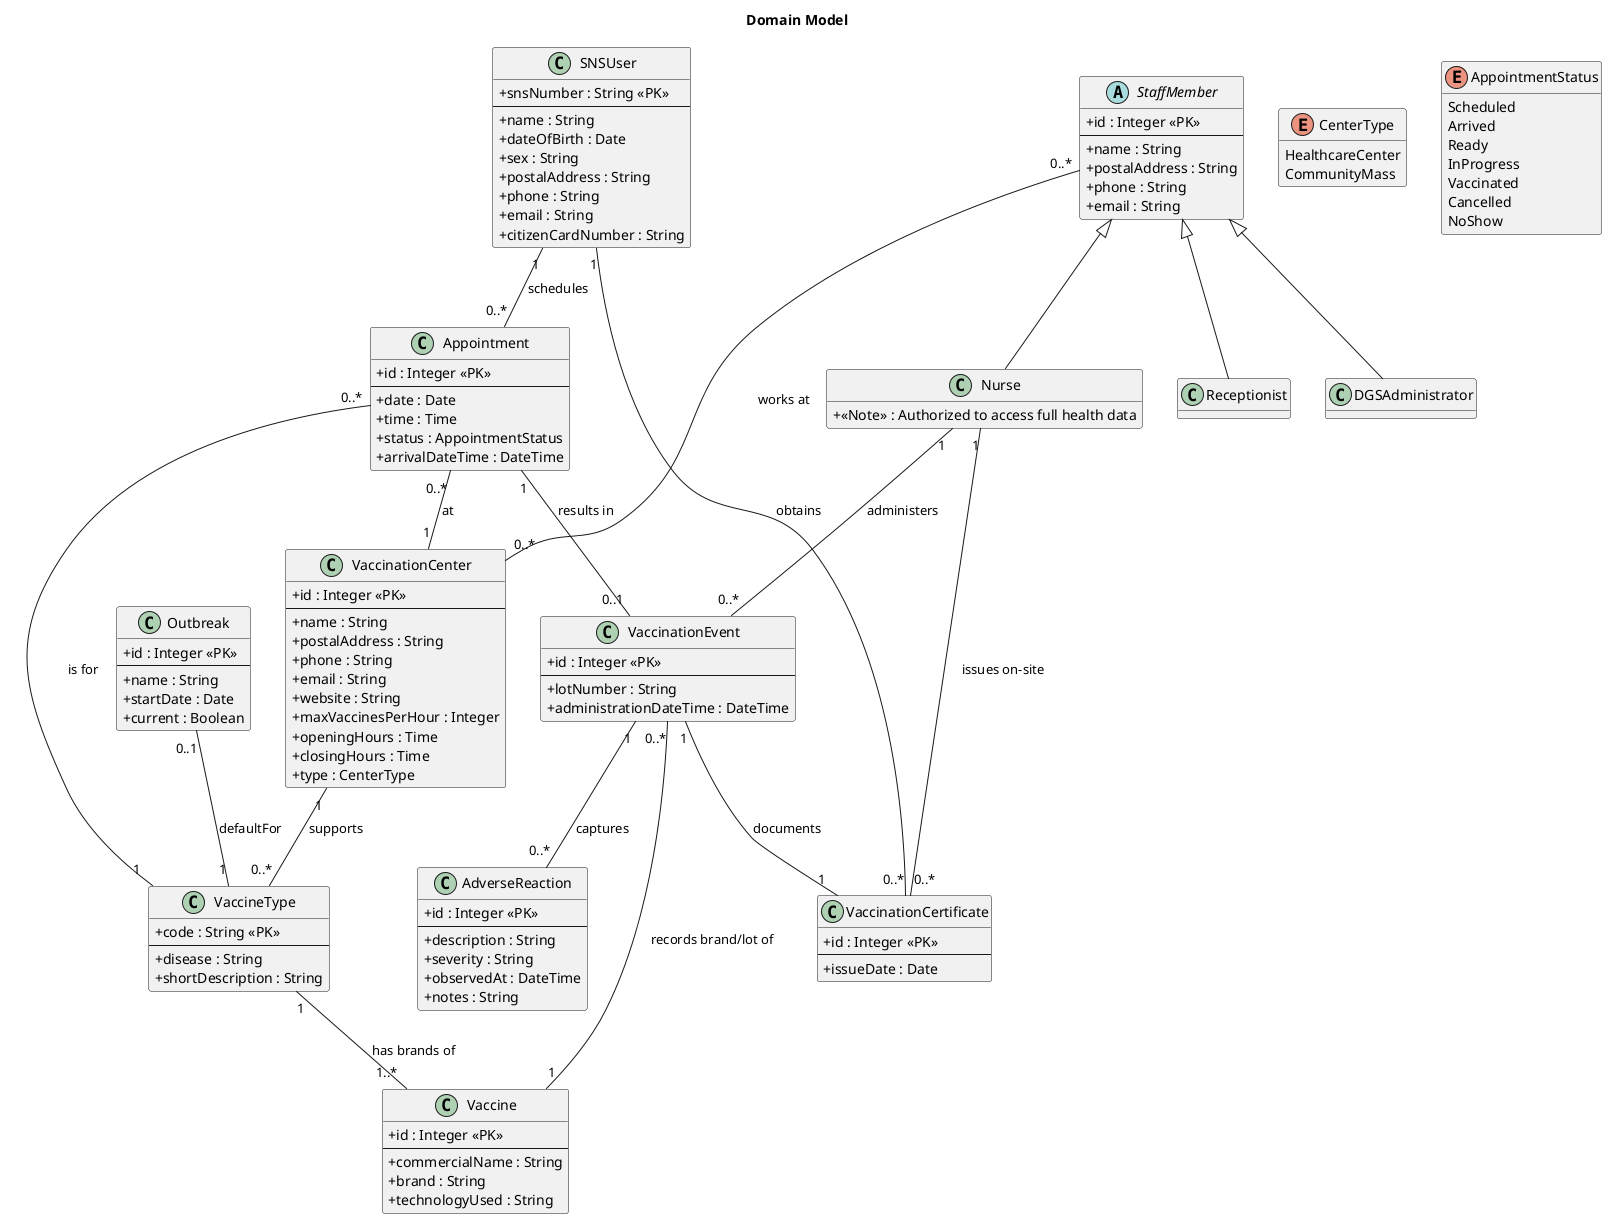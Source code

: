 @startuml
title Domain Model

hide methods
skinparam classAttributeIconSize 0

' ===================== SNS Users =====================
class SNSUser {
  + snsNumber : String <<PK>>
  --
  + name : String
  + dateOfBirth : Date
  + sex : String
  + postalAddress : String
  + phone : String
  + email : String
  + citizenCardNumber : String
}

' ===================== Staff =====================
abstract StaffMember {
  + id : Integer <<PK>>
  --
  + name : String
  + postalAddress : String
  + phone : String
  + email : String
}

class Receptionist extends StaffMember
class Nurse extends StaffMember {
  + <<Note>> : Authorized to access full health data
}
class DGSAdministrator extends StaffMember

' ===================== Centers =====================
enum CenterType {
  HealthcareCenter
  CommunityMass
}

class VaccinationCenter {
  + id : Integer <<PK>>
  --
  + name : String
  + postalAddress : String
  + phone : String
  + email : String
  + website : String
  + maxVaccinesPerHour : Integer
  + openingHours : Time
  + closingHours : Time
  + type : CenterType
}

' Which vaccine types a center can administer
VaccinationCenter "1" -- "0..*" VaccineType : supports

' ===================== Vaccines =====================
class VaccineType {
  + code : String <<PK>>
  --
  + disease : String
  + shortDescription : String
}

class Vaccine {
  + id : Integer <<PK>>
  --
  + commercialName : String
  + brand : String
  + technologyUsed : String
}

VaccineType "1" -- "1..*" Vaccine : has brands of

' ===================== Appointments & Events =====================
enum AppointmentStatus {
  Scheduled
  Arrived
  Ready
  InProgress
  Vaccinated
  Cancelled
  NoShow
}

class Appointment {
  + id : Integer <<PK>>
  --
  + date : Date
  + time : Time
  + status : AppointmentStatus
  + arrivalDateTime : DateTime
}

class VaccinationEvent {
  + id : Integer <<PK>>
  --
  + lotNumber : String
  + administrationDateTime : DateTime
}

class AdverseReaction {
  + id : Integer <<PK>>
  --
  + description : String
  + severity : String
  + observedAt : DateTime
  + notes : String
}

class VaccinationCertificate {
  + id : Integer <<PK>>
  --
  + issueDate : Date
}

' ===================== Outbreak / Defaults =====================
class Outbreak {
  + id : Integer <<PK>>
  --
  + name : String
  + startDate : Date
  + current : Boolean
}

' ===================== Associations =====================
SNSUser "1" -- "0..*" Appointment : schedules
Appointment "0..*" -- "1" VaccinationCenter : at
Appointment "0..*" -- "1" VaccineType : is for

Appointment "1" -- "0..1" VaccinationEvent : results in
VaccinationEvent "0..*" -- "1" Vaccine : records brand/lot of
VaccinationEvent "1" -- "0..*" AdverseReaction : captures

SNSUser "1" -- "0..*" VaccinationCertificate : obtains
VaccinationEvent "1" -- "1" VaccinationCertificate : documents
Nurse "1" -- "0..*" VaccinationEvent : administers
Nurse "1" -- "0..*" VaccinationCertificate : issues on-site

StaffMember "0..*" -- "0..*" VaccinationCenter : works at

Outbreak "0..1" -- "1" VaccineType : defaultFor
@enduml
